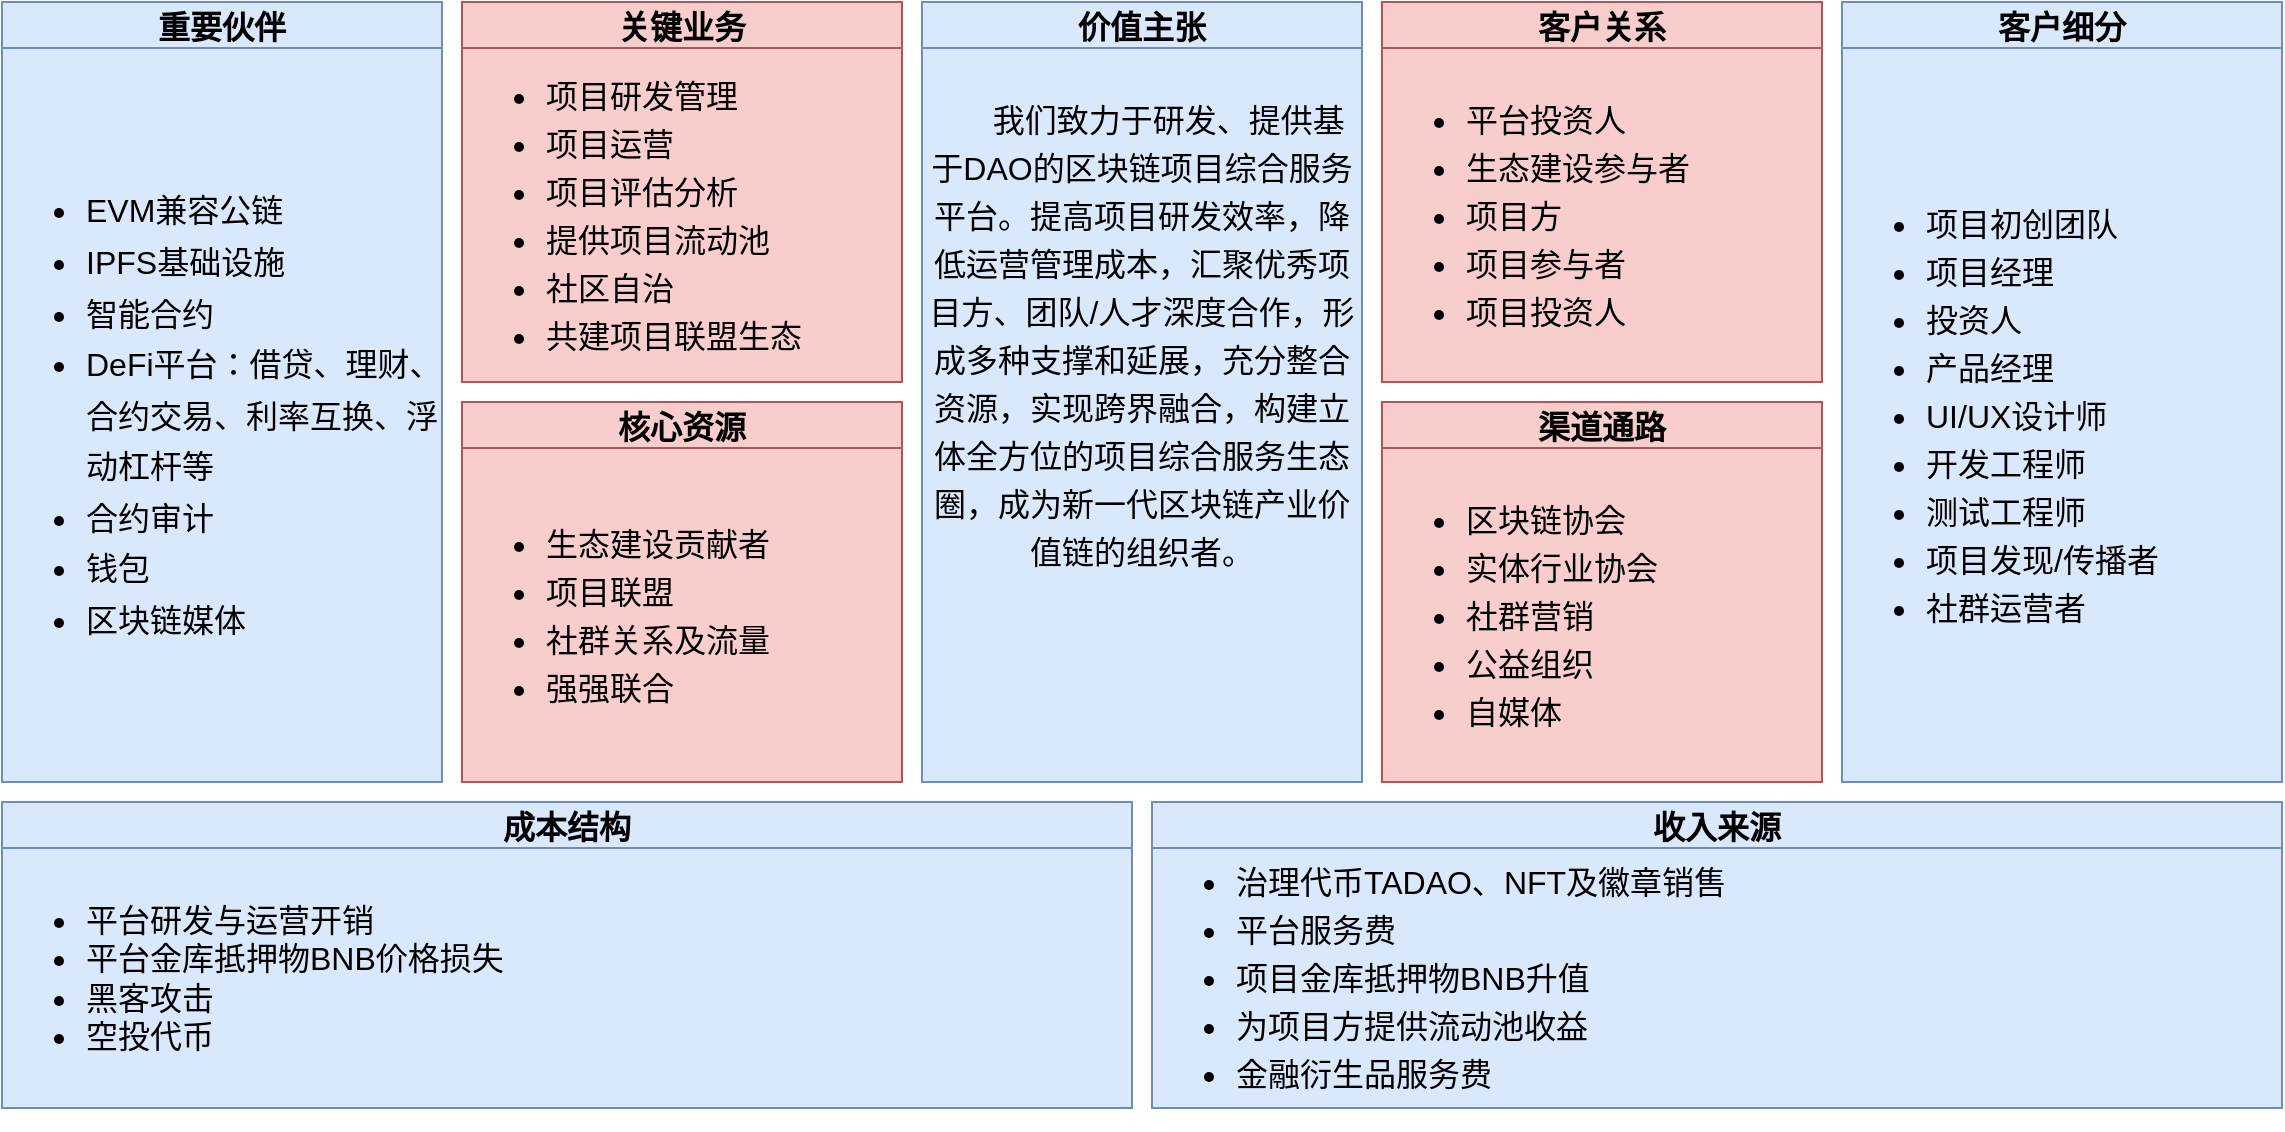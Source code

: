 <mxfile version="20.2.3" type="device"><diagram id="qIy1MjVmBGOUP0KfBtXA" name="Page-1"><mxGraphModel dx="1567" dy="741" grid="1" gridSize="10" guides="1" tooltips="1" connect="1" arrows="1" fold="1" page="0" pageScale="1" pageWidth="827" pageHeight="1169" math="0" shadow="0"><root><mxCell id="0"/><mxCell id="1" parent="0"/><mxCell id="-TajeWkFD9e8uAregH1l-69" value="成本结构" style="swimlane;fillColor=#dae8fc;strokeColor=#6c8ebf;fontSize=16;" parent="1" vertex="1"><mxGeometry y="490" width="565" height="153" as="geometry"/></mxCell><mxCell id="-TajeWkFD9e8uAregH1l-78" value="&lt;ul style=&quot;&quot;&gt;&lt;li style=&quot;&quot;&gt;平台研发与运营开销&lt;/li&gt;&lt;li style=&quot;&quot;&gt;平台金库抵押物BNB价格损失&lt;/li&gt;&lt;li style=&quot;&quot;&gt;黑客攻击&lt;/li&gt;&lt;li style=&quot;&quot;&gt;空投代币&lt;/li&gt;&lt;/ul&gt;" style="whiteSpace=wrap;html=1;fillColor=#dae8fc;strokeColor=#6c8ebf;align=left;fontSize=16;" parent="-TajeWkFD9e8uAregH1l-69" vertex="1"><mxGeometry y="23" width="565" height="130" as="geometry"/></mxCell><mxCell id="-TajeWkFD9e8uAregH1l-70" value="收入来源" style="swimlane;fillColor=#dae8fc;strokeColor=#6c8ebf;fontSize=16;" parent="1" vertex="1"><mxGeometry x="575" y="490" width="565" height="153" as="geometry"/></mxCell><mxCell id="-TajeWkFD9e8uAregH1l-79" value="&lt;ul style=&quot;line-height: 1.5;&quot;&gt;&lt;li style=&quot;&quot;&gt;&lt;span style=&quot;background-color: initial;&quot;&gt;治理代币TADAO、&lt;/span&gt;NFT及徽章销售&lt;/li&gt;&lt;li style=&quot;&quot;&gt;&lt;span style=&quot;background-color: initial;&quot;&gt;平台服务费&lt;/span&gt;&lt;/li&gt;&lt;li style=&quot;&quot;&gt;&lt;span style=&quot;background-color: initial;&quot;&gt;项目金库抵押物BNB升值&lt;/span&gt;&lt;/li&gt;&lt;li style=&quot;&quot;&gt;&lt;span style=&quot;background-color: initial;&quot;&gt;为项目方提供流动池收益&lt;/span&gt;&lt;/li&gt;&lt;li style=&quot;&quot;&gt;&lt;span style=&quot;background-color: initial;&quot;&gt;金融衍生品服务费&lt;/span&gt;&lt;/li&gt;&lt;/ul&gt;" style="whiteSpace=wrap;html=1;fillColor=#dae8fc;strokeColor=#6c8ebf;align=left;fontSize=16;" parent="-TajeWkFD9e8uAregH1l-70" vertex="1"><mxGeometry y="23" width="565" height="130" as="geometry"/></mxCell><mxCell id="-TajeWkFD9e8uAregH1l-71" value="重要伙伴" style="swimlane;fillColor=#dae8fc;strokeColor=#6c8ebf;fontSize=16;" parent="1" vertex="1"><mxGeometry y="90" width="220" height="390" as="geometry"/></mxCell><mxCell id="-TajeWkFD9e8uAregH1l-75" value="&lt;p style=&quot;line-height: 1.5; font-size: 16px;&quot;&gt;&lt;/p&gt;&lt;ul style=&quot;line-height: 1.6; font-size: 16px;&quot;&gt;&lt;li style=&quot;font-size: 16px;&quot;&gt;EVM兼容公链&lt;/li&gt;&lt;li style=&quot;font-size: 16px;&quot;&gt;IPFS基础设施&lt;/li&gt;&lt;li style=&quot;font-size: 16px;&quot;&gt;智能合约&lt;/li&gt;&lt;li style=&quot;font-size: 16px;&quot;&gt;DeFi平台：借贷、理财、合约交易、利率互换、浮动杠杆等&lt;/li&gt;&lt;li style=&quot;font-size: 16px;&quot;&gt;合约审计&lt;/li&gt;&lt;li style=&quot;font-size: 16px;&quot;&gt;钱包&lt;/li&gt;&lt;li style=&quot;font-size: 16px;&quot;&gt;区块链媒体&lt;/li&gt;&lt;/ul&gt;&lt;p style=&quot;font-size: 16px;&quot;&gt;&lt;/p&gt;" style="whiteSpace=wrap;html=1;fillColor=#dae8fc;strokeColor=#6c8ebf;align=left;fontSize=16;" parent="-TajeWkFD9e8uAregH1l-71" vertex="1"><mxGeometry y="23" width="220" height="367" as="geometry"/></mxCell><mxCell id="-TajeWkFD9e8uAregH1l-72" value="客户细分" style="swimlane;fillColor=#dae8fc;strokeColor=#6c8ebf;fontSize=16;" parent="1" vertex="1"><mxGeometry x="920" y="90" width="220" height="390" as="geometry"/></mxCell><mxCell id="-TajeWkFD9e8uAregH1l-76" value="&lt;ul style=&quot;font-size: 16px;&quot;&gt;&lt;li style=&quot;line-height: 1.5;&quot;&gt;项目初创团队&lt;/li&gt;&lt;li style=&quot;line-height: 1.5; font-size: 16px;&quot;&gt;项目经理&lt;/li&gt;&lt;li style=&quot;line-height: 1.5; font-size: 16px;&quot;&gt;投资人&lt;/li&gt;&lt;li style=&quot;line-height: 1.5; font-size: 16px;&quot;&gt;产品经理&lt;/li&gt;&lt;li style=&quot;line-height: 1.5; font-size: 16px;&quot;&gt;UI/UX设计师&lt;/li&gt;&lt;li style=&quot;line-height: 1.5; font-size: 16px;&quot;&gt;开发工程师&lt;/li&gt;&lt;li style=&quot;line-height: 1.5; font-size: 16px;&quot;&gt;测试工程师&lt;/li&gt;&lt;li style=&quot;line-height: 1.5; font-size: 16px;&quot;&gt;项目发现/传播者&lt;/li&gt;&lt;li style=&quot;line-height: 1.5; font-size: 16px;&quot;&gt;社群运营者&lt;/li&gt;&lt;/ul&gt;" style="whiteSpace=wrap;html=1;fillColor=#dae8fc;strokeColor=#6c8ebf;align=left;fontSize=16;" parent="-TajeWkFD9e8uAregH1l-72" vertex="1"><mxGeometry y="23" width="220" height="367" as="geometry"/></mxCell><mxCell id="-TajeWkFD9e8uAregH1l-73" value="价值主张" style="swimlane;fillColor=#dae8fc;strokeColor=#6c8ebf;fontSize=16;" parent="1" vertex="1"><mxGeometry x="460" y="90" width="220" height="390" as="geometry"/></mxCell><mxCell id="-TajeWkFD9e8uAregH1l-77" value="&lt;p style=&quot;line-height: 1.5;&quot;&gt;&lt;font style=&quot;font-size: 16px;&quot;&gt;&amp;nbsp; &amp;nbsp; &amp;nbsp; 我们致力于研发、提供基于DAO的区块链项目综合服务平台。提高项目研发效率，降低运营管理成本，汇聚优秀项目方、团队/人才深度合作，形成多种支撑和延展，充分整合资源，实现跨界融合，构建立体全方位的项目综合服务生态圈，成为新一代区块链产业价值链的组织者。&lt;/font&gt;&lt;/p&gt;&lt;p style=&quot;line-height: 1.5;&quot;&gt;&lt;font style=&quot;font-size: 16px;&quot;&gt;&lt;br&gt;&lt;/font&gt;&lt;/p&gt;&lt;p style=&quot;line-height: 1.5;&quot;&gt;&lt;br&gt;&lt;/p&gt;" style="whiteSpace=wrap;html=1;fillColor=#dae8fc;strokeColor=#6c8ebf;align=center;fontSize=16;" parent="-TajeWkFD9e8uAregH1l-73" vertex="1"><mxGeometry y="23" width="220" height="367" as="geometry"/></mxCell><mxCell id="-TajeWkFD9e8uAregH1l-81" value="关键业务" style="swimlane;fillColor=#f8cecc;startSize=23;strokeColor=#b85450;fontSize=16;" parent="1" vertex="1"><mxGeometry x="230" y="90" width="220" height="190" as="geometry"/></mxCell><mxCell id="-TajeWkFD9e8uAregH1l-82" value="&lt;ul style=&quot;&quot;&gt;&lt;li style=&quot;line-height: 1.5;&quot;&gt;项目研发管理&lt;/li&gt;&lt;li style=&quot;line-height: 1.5;&quot;&gt;项目运营&lt;/li&gt;&lt;li style=&quot;line-height: 1.5;&quot;&gt;项目评估分析&lt;/li&gt;&lt;li style=&quot;line-height: 1.5;&quot;&gt;提供项目流动池&lt;/li&gt;&lt;li style=&quot;line-height: 1.5;&quot;&gt;社区自治&lt;/li&gt;&lt;li style=&quot;line-height: 1.5;&quot;&gt;共建项目联盟生态&lt;/li&gt;&lt;/ul&gt;&lt;div style=&quot;text-align: justify; font-size: 16px;&quot;&gt;&lt;/div&gt;" style="whiteSpace=wrap;html=1;fillColor=#f8cecc;strokeColor=#b85450;align=left;fontSize=16;" parent="-TajeWkFD9e8uAregH1l-81" vertex="1"><mxGeometry y="23" width="220" height="167" as="geometry"/></mxCell><mxCell id="-TajeWkFD9e8uAregH1l-84" value="核心资源" style="swimlane;fillColor=#f8cecc;startSize=23;strokeColor=#b85450;fontSize=16;" parent="1" vertex="1"><mxGeometry x="230" y="290" width="220" height="190" as="geometry"/></mxCell><mxCell id="-TajeWkFD9e8uAregH1l-85" value="&lt;ul style=&quot;&quot;&gt;&lt;li style=&quot;line-height: 1.5;&quot;&gt;生态建设贡献者&lt;/li&gt;&lt;li style=&quot;line-height: 1.5;&quot;&gt;项目联盟&lt;/li&gt;&lt;li style=&quot;line-height: 1.5;&quot;&gt;社群关系及流量&lt;/li&gt;&lt;li style=&quot;line-height: 1.5;&quot;&gt;强强联合&lt;/li&gt;&lt;/ul&gt;&lt;div style=&quot;text-align: justify; font-size: 16px;&quot;&gt;&lt;/div&gt;" style="whiteSpace=wrap;html=1;fillColor=#f8cecc;strokeColor=#b85450;align=left;fontSize=16;" parent="-TajeWkFD9e8uAregH1l-84" vertex="1"><mxGeometry y="23" width="220" height="167" as="geometry"/></mxCell><mxCell id="-TajeWkFD9e8uAregH1l-87" value="客户关系" style="swimlane;fillColor=#f8cecc;startSize=23;strokeColor=#b85450;fontSize=16;" parent="1" vertex="1"><mxGeometry x="690" y="90" width="220" height="190" as="geometry"/></mxCell><mxCell id="-TajeWkFD9e8uAregH1l-88" value="&lt;ul style=&quot;font-size: 16px;&quot;&gt;&lt;li style=&quot;line-height: 1.5; font-size: 16px;&quot;&gt;平台投资人&lt;/li&gt;&lt;li style=&quot;line-height: 1.5; font-size: 16px;&quot;&gt;生态建设参与者&lt;/li&gt;&lt;li style=&quot;line-height: 1.5; font-size: 16px;&quot;&gt;项目方&lt;/li&gt;&lt;li style=&quot;line-height: 1.5; font-size: 16px;&quot;&gt;项目参与者&lt;/li&gt;&lt;li style=&quot;line-height: 1.5; font-size: 16px;&quot;&gt;项目投资人&lt;/li&gt;&lt;/ul&gt;&lt;div style=&quot;font-size: 16px;&quot;&gt;&lt;/div&gt;" style="whiteSpace=wrap;html=1;fillColor=#f8cecc;strokeColor=#b85450;align=left;fontSize=16;" parent="-TajeWkFD9e8uAregH1l-87" vertex="1"><mxGeometry y="23" width="220" height="167" as="geometry"/></mxCell><mxCell id="-TajeWkFD9e8uAregH1l-92" value="渠道通路" style="swimlane;fillColor=#f8cecc;startSize=23;strokeColor=#b85450;fontSize=16;" parent="1" vertex="1"><mxGeometry x="690" y="290" width="220" height="190" as="geometry"/></mxCell><mxCell id="-TajeWkFD9e8uAregH1l-93" value="&lt;ul style=&quot;line-height: 1.5; font-size: 16px;&quot;&gt;&lt;li style=&quot;font-size: 16px;&quot;&gt;区块链协会&lt;/li&gt;&lt;li style=&quot;font-size: 16px;&quot;&gt;实体行业协会&lt;/li&gt;&lt;li style=&quot;font-size: 16px;&quot;&gt;社群营销&lt;/li&gt;&lt;li style=&quot;font-size: 16px;&quot;&gt;公益组织&lt;/li&gt;&lt;li style=&quot;font-size: 16px;&quot;&gt;自媒体&lt;/li&gt;&lt;/ul&gt;&lt;div style=&quot;text-align: justify; font-size: 16px;&quot;&gt;&lt;/div&gt;" style="whiteSpace=wrap;html=1;fillColor=#f8cecc;strokeColor=#b85450;align=left;fontSize=16;" parent="-TajeWkFD9e8uAregH1l-92" vertex="1"><mxGeometry y="23" width="220" height="167" as="geometry"/></mxCell></root></mxGraphModel></diagram></mxfile>
